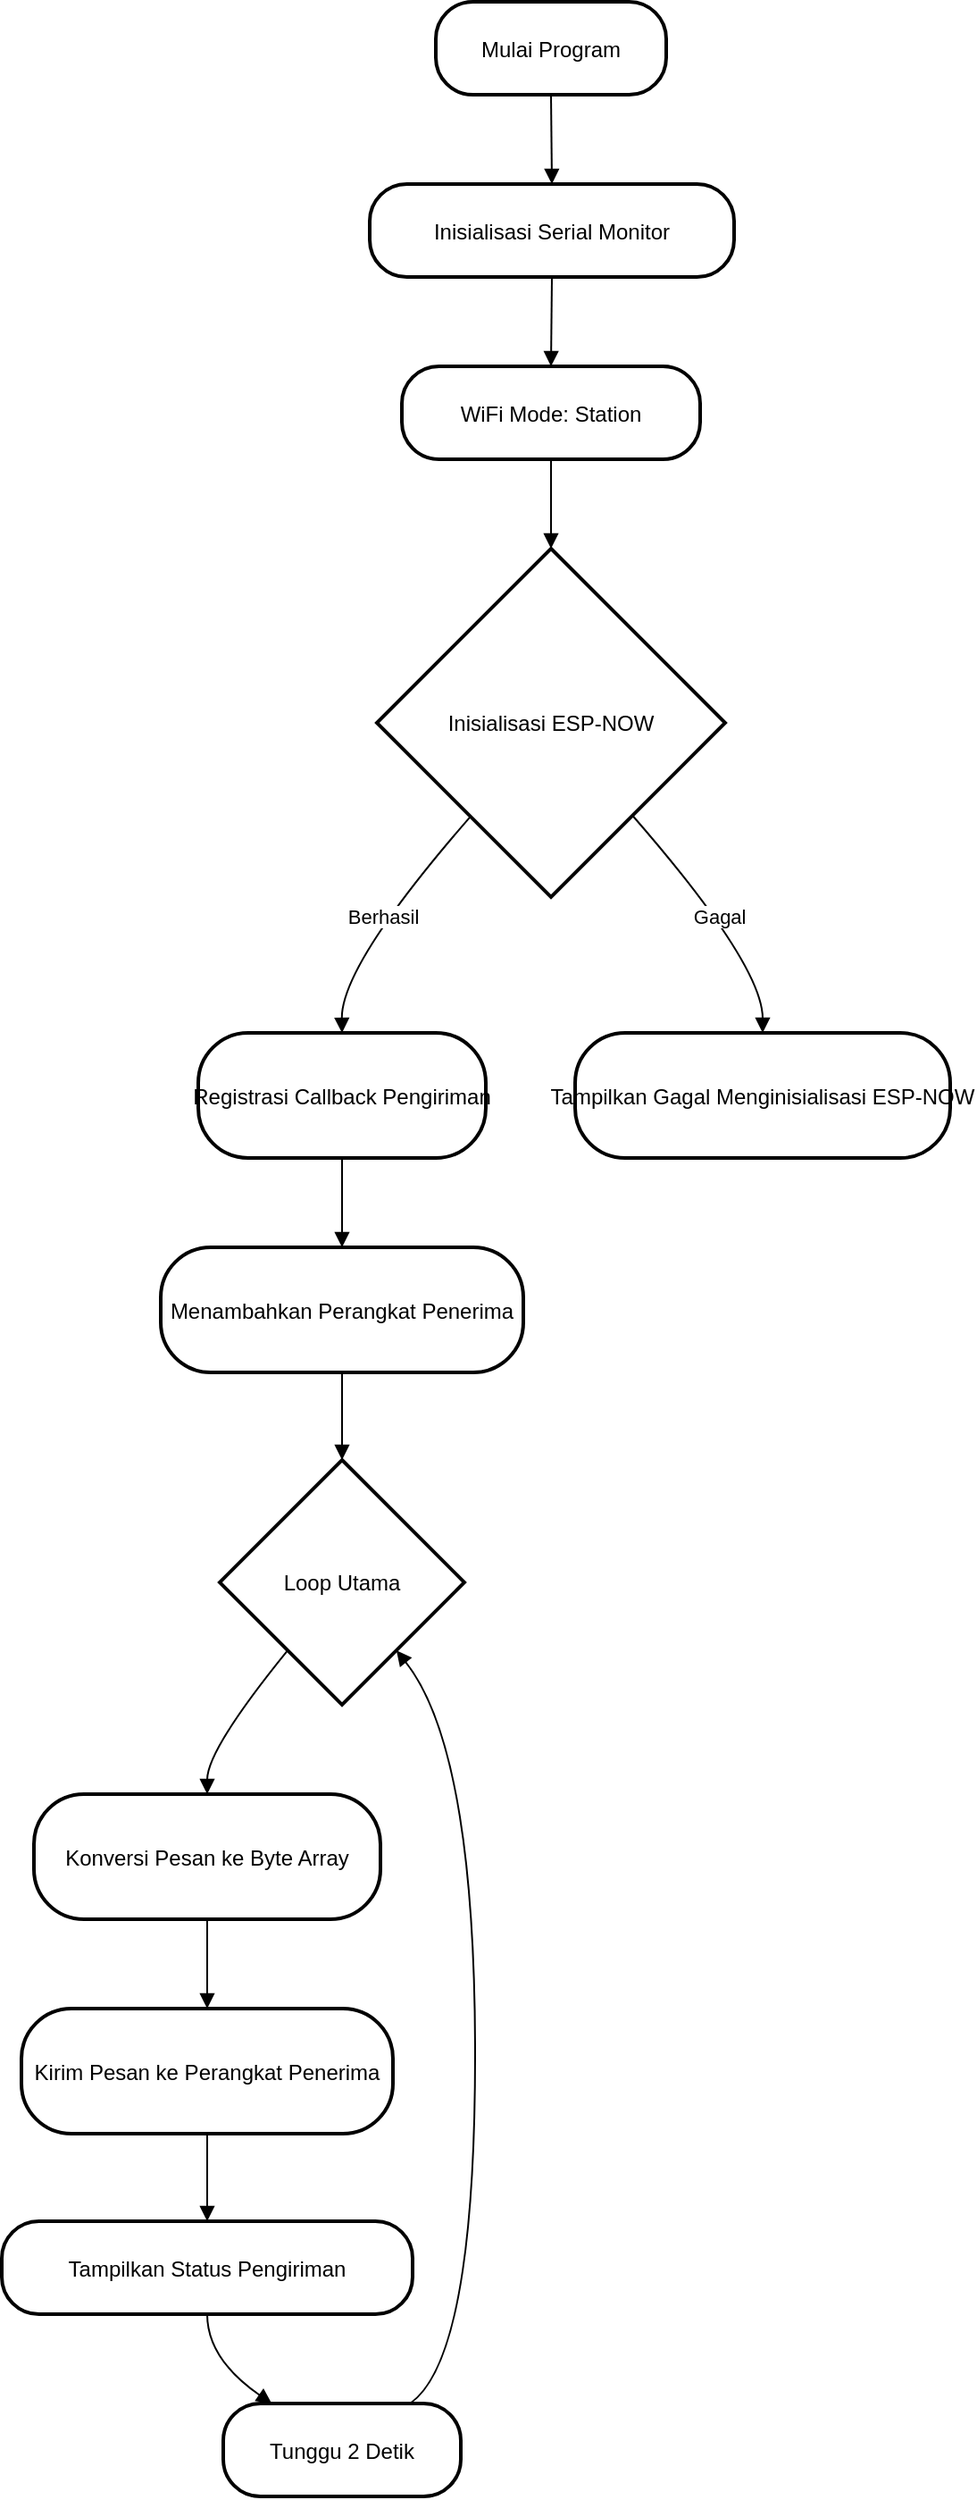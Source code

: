 <mxfile version="24.8.3">
  <diagram id="C5RBs43oDa-KdzZeNtuy" name="Page-1">
    <mxGraphModel dx="880" dy="478" grid="1" gridSize="10" guides="1" tooltips="1" connect="1" arrows="1" fold="1" page="1" pageScale="1" pageWidth="827" pageHeight="1169" math="0" shadow="0">
      <root>
        <mxCell id="WIyWlLk6GJQsqaUBKTNV-0" />
        <mxCell id="WIyWlLk6GJQsqaUBKTNV-1" parent="WIyWlLk6GJQsqaUBKTNV-0" />
        <mxCell id="AUlWfMTpm140idI0EFFj-150" value="Mulai Program" style="rounded=1;arcSize=40;strokeWidth=2" vertex="1" parent="WIyWlLk6GJQsqaUBKTNV-1">
          <mxGeometry x="263" y="20" width="129" height="52" as="geometry" />
        </mxCell>
        <mxCell id="AUlWfMTpm140idI0EFFj-151" value="Inisialisasi Serial Monitor" style="rounded=1;arcSize=40;strokeWidth=2" vertex="1" parent="WIyWlLk6GJQsqaUBKTNV-1">
          <mxGeometry x="226" y="122" width="204" height="52" as="geometry" />
        </mxCell>
        <mxCell id="AUlWfMTpm140idI0EFFj-152" value="WiFi Mode: Station" style="rounded=1;arcSize=40;strokeWidth=2" vertex="1" parent="WIyWlLk6GJQsqaUBKTNV-1">
          <mxGeometry x="244" y="224" width="167" height="52" as="geometry" />
        </mxCell>
        <mxCell id="AUlWfMTpm140idI0EFFj-153" value="Inisialisasi ESP-NOW" style="rhombus;strokeWidth=2;whiteSpace=wrap;" vertex="1" parent="WIyWlLk6GJQsqaUBKTNV-1">
          <mxGeometry x="230" y="326" width="195" height="195" as="geometry" />
        </mxCell>
        <mxCell id="AUlWfMTpm140idI0EFFj-154" value="Registrasi Callback Pengiriman" style="rounded=1;arcSize=40;strokeWidth=2" vertex="1" parent="WIyWlLk6GJQsqaUBKTNV-1">
          <mxGeometry x="130" y="597" width="161" height="70" as="geometry" />
        </mxCell>
        <mxCell id="AUlWfMTpm140idI0EFFj-155" value="Tampilkan Gagal Menginisialisasi ESP-NOW" style="rounded=1;arcSize=40;strokeWidth=2" vertex="1" parent="WIyWlLk6GJQsqaUBKTNV-1">
          <mxGeometry x="341" y="597" width="210" height="70" as="geometry" />
        </mxCell>
        <mxCell id="AUlWfMTpm140idI0EFFj-156" value="Menambahkan Perangkat Penerima" style="rounded=1;arcSize=40;strokeWidth=2" vertex="1" parent="WIyWlLk6GJQsqaUBKTNV-1">
          <mxGeometry x="109" y="717" width="203" height="70" as="geometry" />
        </mxCell>
        <mxCell id="AUlWfMTpm140idI0EFFj-157" value="Loop Utama" style="rhombus;strokeWidth=2;whiteSpace=wrap;" vertex="1" parent="WIyWlLk6GJQsqaUBKTNV-1">
          <mxGeometry x="142" y="836" width="137" height="137" as="geometry" />
        </mxCell>
        <mxCell id="AUlWfMTpm140idI0EFFj-158" value="Konversi Pesan ke Byte Array" style="rounded=1;arcSize=40;strokeWidth=2" vertex="1" parent="WIyWlLk6GJQsqaUBKTNV-1">
          <mxGeometry x="38" y="1023" width="194" height="70" as="geometry" />
        </mxCell>
        <mxCell id="AUlWfMTpm140idI0EFFj-159" value="Kirim Pesan ke Perangkat Penerima" style="rounded=1;arcSize=40;strokeWidth=2" vertex="1" parent="WIyWlLk6GJQsqaUBKTNV-1">
          <mxGeometry x="31" y="1143" width="208" height="70" as="geometry" />
        </mxCell>
        <mxCell id="AUlWfMTpm140idI0EFFj-160" value="Tampilkan Status Pengiriman" style="rounded=1;arcSize=40;strokeWidth=2" vertex="1" parent="WIyWlLk6GJQsqaUBKTNV-1">
          <mxGeometry x="20" y="1262" width="230" height="52" as="geometry" />
        </mxCell>
        <mxCell id="AUlWfMTpm140idI0EFFj-161" value="Tunggu 2 Detik" style="rounded=1;arcSize=40;strokeWidth=2" vertex="1" parent="WIyWlLk6GJQsqaUBKTNV-1">
          <mxGeometry x="144" y="1364" width="133" height="52" as="geometry" />
        </mxCell>
        <mxCell id="AUlWfMTpm140idI0EFFj-162" value="" style="curved=1;startArrow=none;endArrow=block;exitX=0.5;exitY=1;entryX=0.5;entryY=0;rounded=0;" edge="1" parent="WIyWlLk6GJQsqaUBKTNV-1" source="AUlWfMTpm140idI0EFFj-150" target="AUlWfMTpm140idI0EFFj-151">
          <mxGeometry relative="1" as="geometry">
            <Array as="points" />
          </mxGeometry>
        </mxCell>
        <mxCell id="AUlWfMTpm140idI0EFFj-163" value="" style="curved=1;startArrow=none;endArrow=block;exitX=0.5;exitY=1;entryX=0.5;entryY=0;rounded=0;" edge="1" parent="WIyWlLk6GJQsqaUBKTNV-1" source="AUlWfMTpm140idI0EFFj-151" target="AUlWfMTpm140idI0EFFj-152">
          <mxGeometry relative="1" as="geometry">
            <Array as="points" />
          </mxGeometry>
        </mxCell>
        <mxCell id="AUlWfMTpm140idI0EFFj-164" value="" style="curved=1;startArrow=none;endArrow=block;exitX=0.5;exitY=1;entryX=0.5;entryY=0;rounded=0;" edge="1" parent="WIyWlLk6GJQsqaUBKTNV-1" source="AUlWfMTpm140idI0EFFj-152" target="AUlWfMTpm140idI0EFFj-153">
          <mxGeometry relative="1" as="geometry">
            <Array as="points" />
          </mxGeometry>
        </mxCell>
        <mxCell id="AUlWfMTpm140idI0EFFj-165" value="Berhasil" style="curved=1;startArrow=none;endArrow=block;exitX=0.07;exitY=1;entryX=0.5;entryY=0;rounded=0;" edge="1" parent="WIyWlLk6GJQsqaUBKTNV-1" source="AUlWfMTpm140idI0EFFj-153" target="AUlWfMTpm140idI0EFFj-154">
          <mxGeometry relative="1" as="geometry">
            <Array as="points">
              <mxPoint x="210" y="559" />
            </Array>
          </mxGeometry>
        </mxCell>
        <mxCell id="AUlWfMTpm140idI0EFFj-166" value="Gagal" style="curved=1;startArrow=none;endArrow=block;exitX=0.94;exitY=1;entryX=0.5;entryY=0;rounded=0;" edge="1" parent="WIyWlLk6GJQsqaUBKTNV-1" source="AUlWfMTpm140idI0EFFj-153" target="AUlWfMTpm140idI0EFFj-155">
          <mxGeometry relative="1" as="geometry">
            <Array as="points">
              <mxPoint x="446" y="559" />
            </Array>
          </mxGeometry>
        </mxCell>
        <mxCell id="AUlWfMTpm140idI0EFFj-167" value="" style="curved=1;startArrow=none;endArrow=block;exitX=0.5;exitY=0.99;entryX=0.5;entryY=-0.01;rounded=0;" edge="1" parent="WIyWlLk6GJQsqaUBKTNV-1" source="AUlWfMTpm140idI0EFFj-154" target="AUlWfMTpm140idI0EFFj-156">
          <mxGeometry relative="1" as="geometry">
            <Array as="points" />
          </mxGeometry>
        </mxCell>
        <mxCell id="AUlWfMTpm140idI0EFFj-168" value="" style="curved=1;startArrow=none;endArrow=block;exitX=0.5;exitY=0.99;entryX=0.5;entryY=0;rounded=0;" edge="1" parent="WIyWlLk6GJQsqaUBKTNV-1" source="AUlWfMTpm140idI0EFFj-156" target="AUlWfMTpm140idI0EFFj-157">
          <mxGeometry relative="1" as="geometry">
            <Array as="points" />
          </mxGeometry>
        </mxCell>
        <mxCell id="AUlWfMTpm140idI0EFFj-169" value="" style="curved=1;startArrow=none;endArrow=block;exitX=0.1;exitY=1;entryX=0.5;entryY=0;rounded=0;" edge="1" parent="WIyWlLk6GJQsqaUBKTNV-1" source="AUlWfMTpm140idI0EFFj-157" target="AUlWfMTpm140idI0EFFj-158">
          <mxGeometry relative="1" as="geometry">
            <Array as="points">
              <mxPoint x="135" y="998" />
            </Array>
          </mxGeometry>
        </mxCell>
        <mxCell id="AUlWfMTpm140idI0EFFj-170" value="" style="curved=1;startArrow=none;endArrow=block;exitX=0.5;exitY=1;entryX=0.5;entryY=0;rounded=0;" edge="1" parent="WIyWlLk6GJQsqaUBKTNV-1" source="AUlWfMTpm140idI0EFFj-158" target="AUlWfMTpm140idI0EFFj-159">
          <mxGeometry relative="1" as="geometry">
            <Array as="points" />
          </mxGeometry>
        </mxCell>
        <mxCell id="AUlWfMTpm140idI0EFFj-171" value="" style="curved=1;startArrow=none;endArrow=block;exitX=0.5;exitY=0.99;entryX=0.5;entryY=0.01;rounded=0;" edge="1" parent="WIyWlLk6GJQsqaUBKTNV-1" source="AUlWfMTpm140idI0EFFj-159" target="AUlWfMTpm140idI0EFFj-160">
          <mxGeometry relative="1" as="geometry">
            <Array as="points" />
          </mxGeometry>
        </mxCell>
        <mxCell id="AUlWfMTpm140idI0EFFj-172" value="" style="curved=1;startArrow=none;endArrow=block;exitX=0.5;exitY=1.01;entryX=0.21;entryY=0.01;rounded=0;" edge="1" parent="WIyWlLk6GJQsqaUBKTNV-1" source="AUlWfMTpm140idI0EFFj-160" target="AUlWfMTpm140idI0EFFj-161">
          <mxGeometry relative="1" as="geometry">
            <Array as="points">
              <mxPoint x="135" y="1339" />
            </Array>
          </mxGeometry>
        </mxCell>
        <mxCell id="AUlWfMTpm140idI0EFFj-173" value="" style="curved=1;startArrow=none;endArrow=block;exitX=0.78;exitY=0.01;entryX=0.9;entryY=1;rounded=0;" edge="1" parent="WIyWlLk6GJQsqaUBKTNV-1" source="AUlWfMTpm140idI0EFFj-161" target="AUlWfMTpm140idI0EFFj-157">
          <mxGeometry relative="1" as="geometry">
            <Array as="points">
              <mxPoint x="285" y="1339" />
              <mxPoint x="285" y="998" />
            </Array>
          </mxGeometry>
        </mxCell>
      </root>
    </mxGraphModel>
  </diagram>
</mxfile>
